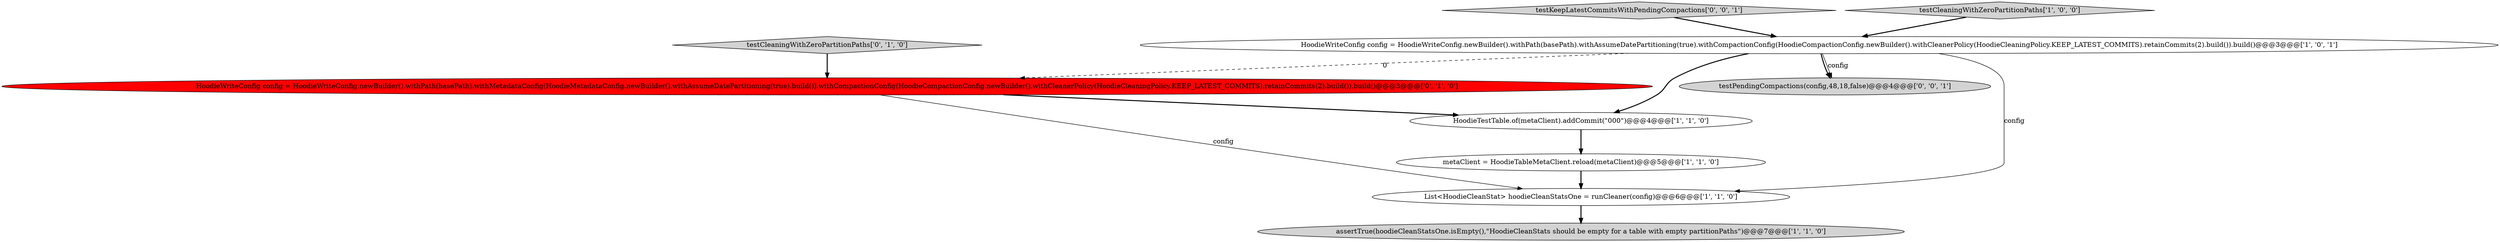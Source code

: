 digraph {
5 [style = filled, label = "List<HoodieCleanStat> hoodieCleanStatsOne = runCleaner(config)@@@6@@@['1', '1', '0']", fillcolor = white, shape = ellipse image = "AAA0AAABBB1BBB"];
3 [style = filled, label = "HoodieTestTable.of(metaClient).addCommit(\"000\")@@@4@@@['1', '1', '0']", fillcolor = white, shape = ellipse image = "AAA0AAABBB1BBB"];
6 [style = filled, label = "HoodieWriteConfig config = HoodieWriteConfig.newBuilder().withPath(basePath).withMetadataConfig(HoodieMetadataConfig.newBuilder().withAssumeDatePartitioning(true).build()).withCompactionConfig(HoodieCompactionConfig.newBuilder().withCleanerPolicy(HoodieCleaningPolicy.KEEP_LATEST_COMMITS).retainCommits(2).build()).build()@@@3@@@['0', '1', '0']", fillcolor = red, shape = ellipse image = "AAA1AAABBB2BBB"];
8 [style = filled, label = "testPendingCompactions(config,48,18,false)@@@4@@@['0', '0', '1']", fillcolor = lightgray, shape = ellipse image = "AAA0AAABBB3BBB"];
9 [style = filled, label = "testKeepLatestCommitsWithPendingCompactions['0', '0', '1']", fillcolor = lightgray, shape = diamond image = "AAA0AAABBB3BBB"];
7 [style = filled, label = "testCleaningWithZeroPartitionPaths['0', '1', '0']", fillcolor = lightgray, shape = diamond image = "AAA0AAABBB2BBB"];
0 [style = filled, label = "testCleaningWithZeroPartitionPaths['1', '0', '0']", fillcolor = lightgray, shape = diamond image = "AAA0AAABBB1BBB"];
1 [style = filled, label = "assertTrue(hoodieCleanStatsOne.isEmpty(),\"HoodieCleanStats should be empty for a table with empty partitionPaths\")@@@7@@@['1', '1', '0']", fillcolor = lightgray, shape = ellipse image = "AAA0AAABBB1BBB"];
4 [style = filled, label = "HoodieWriteConfig config = HoodieWriteConfig.newBuilder().withPath(basePath).withAssumeDatePartitioning(true).withCompactionConfig(HoodieCompactionConfig.newBuilder().withCleanerPolicy(HoodieCleaningPolicy.KEEP_LATEST_COMMITS).retainCommits(2).build()).build()@@@3@@@['1', '0', '1']", fillcolor = white, shape = ellipse image = "AAA0AAABBB1BBB"];
2 [style = filled, label = "metaClient = HoodieTableMetaClient.reload(metaClient)@@@5@@@['1', '1', '0']", fillcolor = white, shape = ellipse image = "AAA0AAABBB1BBB"];
6->3 [style = bold, label=""];
5->1 [style = bold, label=""];
4->3 [style = bold, label=""];
4->8 [style = bold, label=""];
3->2 [style = bold, label=""];
9->4 [style = bold, label=""];
4->6 [style = dashed, label="0"];
0->4 [style = bold, label=""];
6->5 [style = solid, label="config"];
4->8 [style = solid, label="config"];
4->5 [style = solid, label="config"];
7->6 [style = bold, label=""];
2->5 [style = bold, label=""];
}
